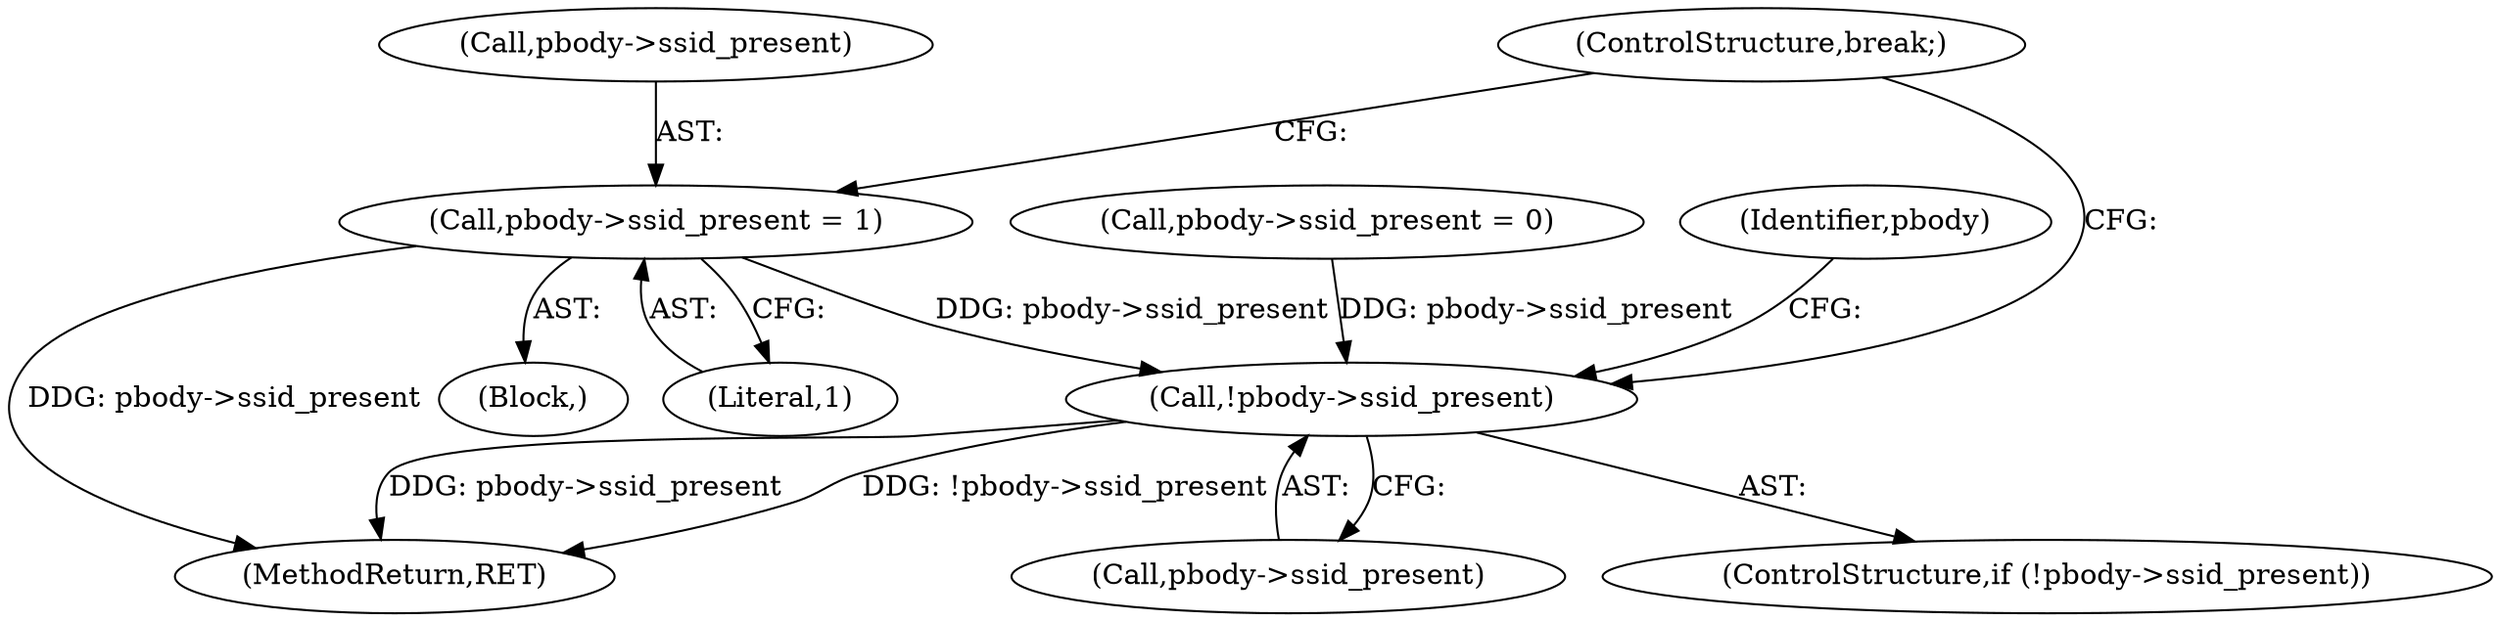 digraph "0_tcpdump_99798bd9a41bd3d03fdc1e949810a38967f20ed3@pointer" {
"1000304" [label="(Call,pbody->ssid_present = 1)"];
"1000294" [label="(Call,!pbody->ssid_present)"];
"1000294" [label="(Call,!pbody->ssid_present)"];
"1000129" [label="(Call,pbody->ssid_present = 0)"];
"1000301" [label="(Identifier,pbody)"];
"1000295" [label="(Call,pbody->ssid_present)"];
"1000764" [label="(MethodReturn,RET)"];
"1000293" [label="(ControlStructure,if (!pbody->ssid_present))"];
"1000304" [label="(Call,pbody->ssid_present = 1)"];
"1000305" [label="(Call,pbody->ssid_present)"];
"1000309" [label="(ControlStructure,break;)"];
"1000308" [label="(Literal,1)"];
"1000298" [label="(Block,)"];
"1000304" -> "1000298"  [label="AST: "];
"1000304" -> "1000308"  [label="CFG: "];
"1000305" -> "1000304"  [label="AST: "];
"1000308" -> "1000304"  [label="AST: "];
"1000309" -> "1000304"  [label="CFG: "];
"1000304" -> "1000764"  [label="DDG: pbody->ssid_present"];
"1000304" -> "1000294"  [label="DDG: pbody->ssid_present"];
"1000294" -> "1000293"  [label="AST: "];
"1000294" -> "1000295"  [label="CFG: "];
"1000295" -> "1000294"  [label="AST: "];
"1000301" -> "1000294"  [label="CFG: "];
"1000309" -> "1000294"  [label="CFG: "];
"1000294" -> "1000764"  [label="DDG: !pbody->ssid_present"];
"1000294" -> "1000764"  [label="DDG: pbody->ssid_present"];
"1000129" -> "1000294"  [label="DDG: pbody->ssid_present"];
}
